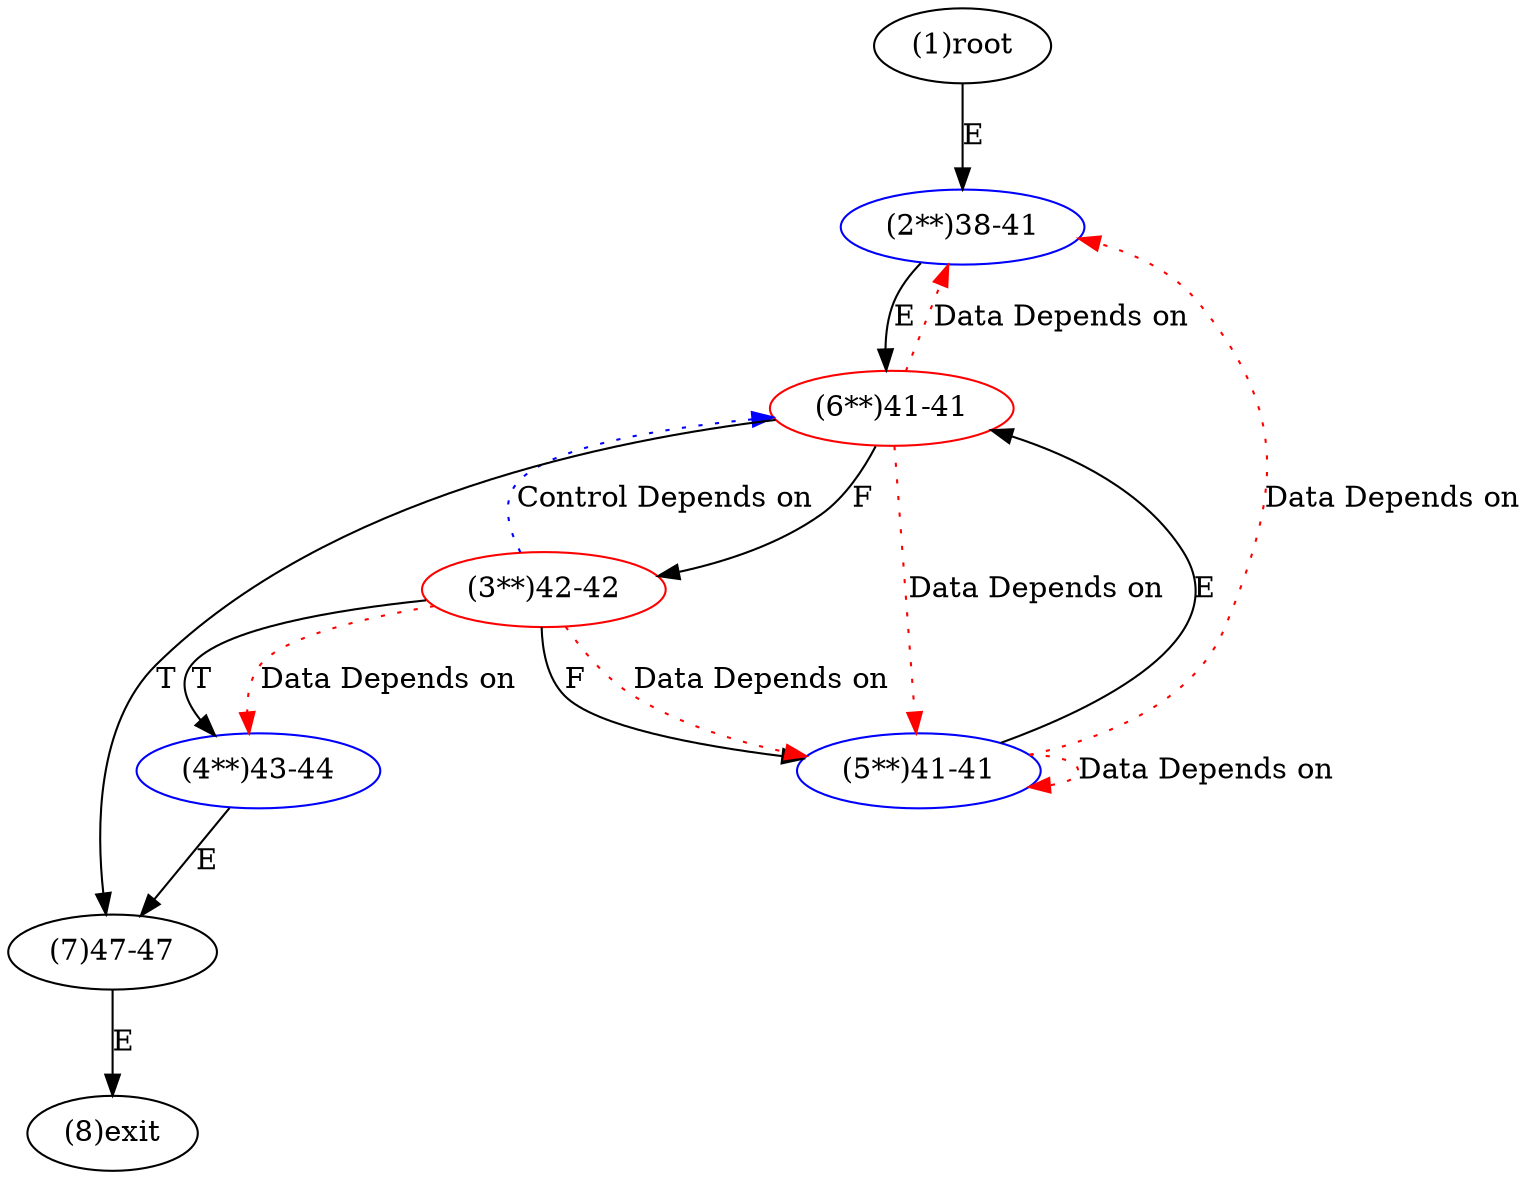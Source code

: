 digraph "" { 
1[ label="(1)root"];
2[ label="(2**)38-41",color=blue];
3[ label="(3**)42-42",color=red];
4[ label="(4**)43-44",color=blue];
5[ label="(5**)41-41",color=blue];
6[ label="(6**)41-41",color=red];
7[ label="(7)47-47"];
8[ label="(8)exit"];
1->2[ label="E"];
2->6[ label="E"];
3->5[ label="F"];
3->4[ label="T"];
4->7[ label="E"];
5->6[ label="E"];
6->3[ label="F"];
6->7[ label="T"];
7->8[ label="E"];
3->6[ color="blue" label="Control Depends on" style = dotted ];
3->5[ color="red" label="Data Depends on" style = dotted ];
3->4[ color="red" label="Data Depends on" style = dotted ];
5->5[ color="red" label="Data Depends on" style = dotted ];
5->2[ color="red" label="Data Depends on" style = dotted ];
6->5[ color="red" label="Data Depends on" style = dotted ];
6->2[ color="red" label="Data Depends on" style = dotted ];
}